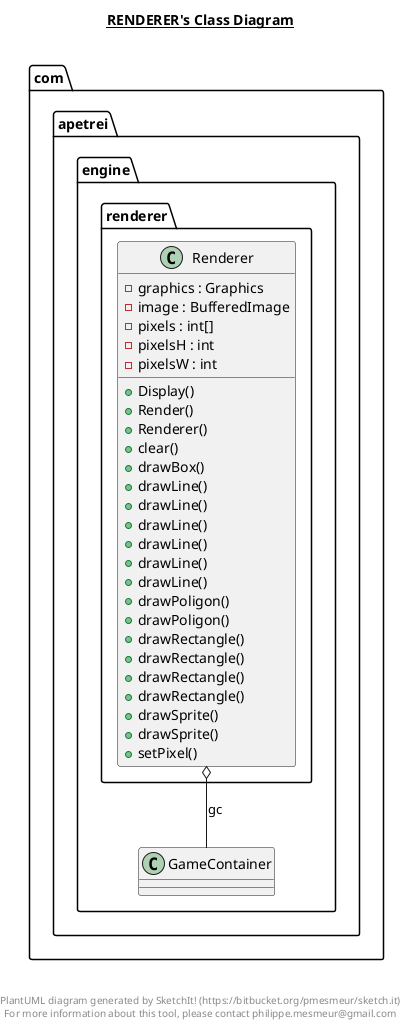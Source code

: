@startuml

title __RENDERER's Class Diagram__\n

  namespace com.apetrei.engine {
    namespace renderer {
      class com.apetrei.engine.renderer.Renderer {
          - graphics : Graphics
          - image : BufferedImage
          - pixels : int[]
          - pixelsH : int
          - pixelsW : int
          + Display()
          + Render()
          + Renderer()
          + clear()
          + drawBox()
          + drawLine()
          + drawLine()
          + drawLine()
          + drawLine()
          + drawLine()
          + drawLine()
          + drawPoligon()
          + drawPoligon()
          + drawRectangle()
          + drawRectangle()
          + drawRectangle()
          + drawRectangle()
          + drawSprite()
          + drawSprite()
          + setPixel()
      }
    }
  }
  

  com.apetrei.engine.renderer.Renderer o-- com.apetrei.engine.GameContainer : gc


right footer


PlantUML diagram generated by SketchIt! (https://bitbucket.org/pmesmeur/sketch.it)
For more information about this tool, please contact philippe.mesmeur@gmail.com
endfooter

@enduml
